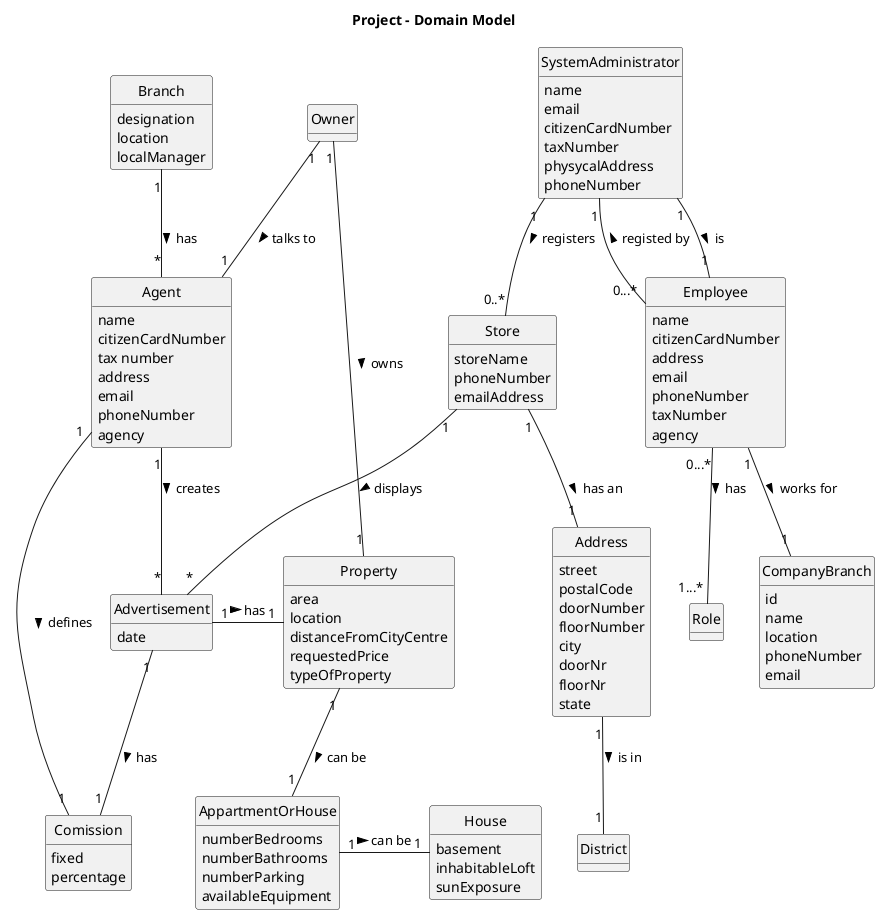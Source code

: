 @startuml
skinparam monochrome true
skinparam packageStyle rectangle
skinparam shadowing false

'left to right direction

skinparam classAttributeIconSize 0

hide circle
hide methods

title Project - Domain Model

class District {
}


class Branch {
    designation
    location
    localManager
}

class Agent {
    name
    citizenCardNumber
    tax number
    address
    email
    phoneNumber
    agency
}

class Property {
    area
    location
    distanceFromCityCentre
    requestedPrice
    typeOfProperty
}

class Advertisement {
    date
}

class AppartmentOrHouse {
    numberBedrooms
    numberBathrooms
    numberParking
    availableEquipment
}

class House {
    basement
    inhabitableLoft
    sunExposure
}

class Comission {
    fixed
    percentage
}

class SystemAdministrator{
  name
  email
  citizenCardNumber
  taxNumber
  physycalAddress
  phoneNumber
}


class Employee {
    name
    citizenCardNumber
    address
    email
    phoneNumber
    taxNumber
    agency
}

class CompanyBranch{
id
name
location
phoneNumber
email
}

class Role{
}


class Store {
    storeName
    phoneNumber
    emailAddress
}

class Address {
    street
    postalCode
    doorNumber
    floorNumber
    city
    doorNr
    floorNr
    state
}

SystemAdministrator "1" -- "0..*" Store : registers >
Store "1" -- "1" Address : has an >

SystemAdministrator "1"--"0...*" Employee: registed by <
SystemAdministrator "1"--"1" Employee: is >
Employee "1"--"1" CompanyBranch: works for >
Employee "0...*"--"1...*" Role: has >


Branch "1" -- "*" Agent : has >
Agent "1" -- "*" Advertisement : creates >
Owner "1" -- "1" Property : owns >
Advertisement "1" - "1" Property : has >
Property "1" -- "1" AppartmentOrHouse : can be >
AppartmentOrHouse "1" - "1" House : can be >
Advertisement "1" -- "1" Comission : has >
Agent "1" - "1" Comission : defines >
Owner "1" -- "1" Agent: talks to >

Store "1"-- "*" Advertisement : displays >
Address "1" -- "1" District : is in >






@enduml